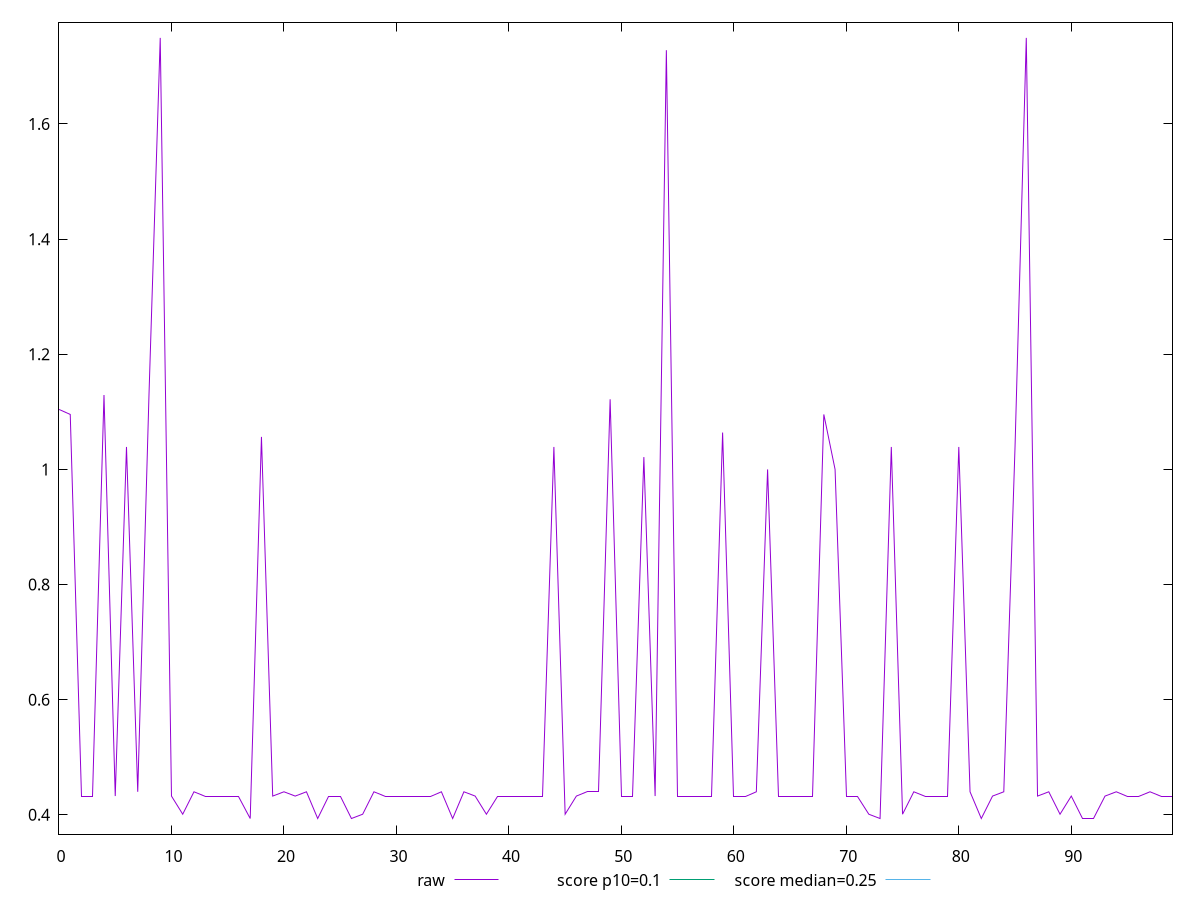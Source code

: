 reset

$raw <<EOF
0 1.104197057723999
1 1.0954791259765624
2 0.43256591796875
3 0.43256591796875
4 1.1292220058441163
5 0.43256591796875
6 1.038974609375
7 0.44002919578552246
8 1.1292220058441163
9 1.7495150756835938
10 0.43256591796875
11 0.40105458641052244
12 0.44002919578552246
13 0.43256591796875
14 0.43256591796875
15 0.43256591796875
16 0.43256591796875
17 0.39359130859374997
18 1.0565045166015625
19 0.43256591796875
20 0.44002919578552246
21 0.43256591796875
22 0.44002919578552246
23 0.39359130859374997
24 0.43256591796875
25 0.43256591796875
26 0.39359130859374997
27 0.40105458641052244
28 0.44002919578552246
29 0.43256591796875
30 0.43256591796875
31 0.43256591796875
32 0.43256591796875
33 0.43256591796875
34 0.44002919578552246
35 0.39359130859374997
36 0.44002919578552246
37 0.43256591796875
38 0.40105458641052244
39 0.43256591796875
40 0.43256591796875
41 0.43256591796875
42 0.43256591796875
43 0.43256591796875
44 1.038974609375
45 0.40105458641052244
46 0.43256591796875
47 0.44002919578552246
48 0.44002919578552246
49 1.1217587280273438
50 0.43256591796875
51 0.43256591796875
52 1.02134765625
53 0.43256591796875
54 1.7281674194335936
55 0.43256591796875
56 0.43256591796875
57 0.43256591796875
58 0.43256591796875
59 1.063967794418335
60 0.43256591796875
61 0.43256591796875
62 0.44002919578552246
63 1
64 0.43256591796875
65 0.43256591796875
66 0.43256591796875
67 0.43256591796875
68 1.0954791259765624
69 1
70 0.43256591796875
71 0.43256591796875
72 0.40105458641052244
73 0.39359130859374997
74 1.038974609375
75 0.40105458641052244
76 0.44002919578552246
77 0.43256591796875
78 0.43256591796875
79 0.43256591796875
80 1.038974609375
81 0.44002919578552246
82 0.39359130859374997
83 0.43256591796875
84 0.44002919578552246
85 1.038974609375
86 1.7495150756835938
87 0.43256591796875
88 0.44002919578552246
89 0.40105458641052244
90 0.43256591796875
91 0.39359130859374997
92 0.39359130859374997
93 0.43256591796875
94 0.44002919578552246
95 0.43256591796875
96 0.43256591796875
97 0.44002919578552246
98 0.43256591796875
99 0.43256591796875
EOF

set key outside below
set xrange [0:99]
set yrange [0.36647283325195307:1.7766335510253906]
set trange [0.36647283325195307:1.7766335510253906]
set terminal svg size 640, 500 enhanced background rgb 'white'
set output "report_00026_2021-02-22T21:38:55.199Z/cumulative-layout-shift/samples/pages+cached+noadtech/raw/values.svg"

plot $raw title "raw" with line, \
     0.1 title "score p10=0.1", \
     0.25 title "score median=0.25"

reset
